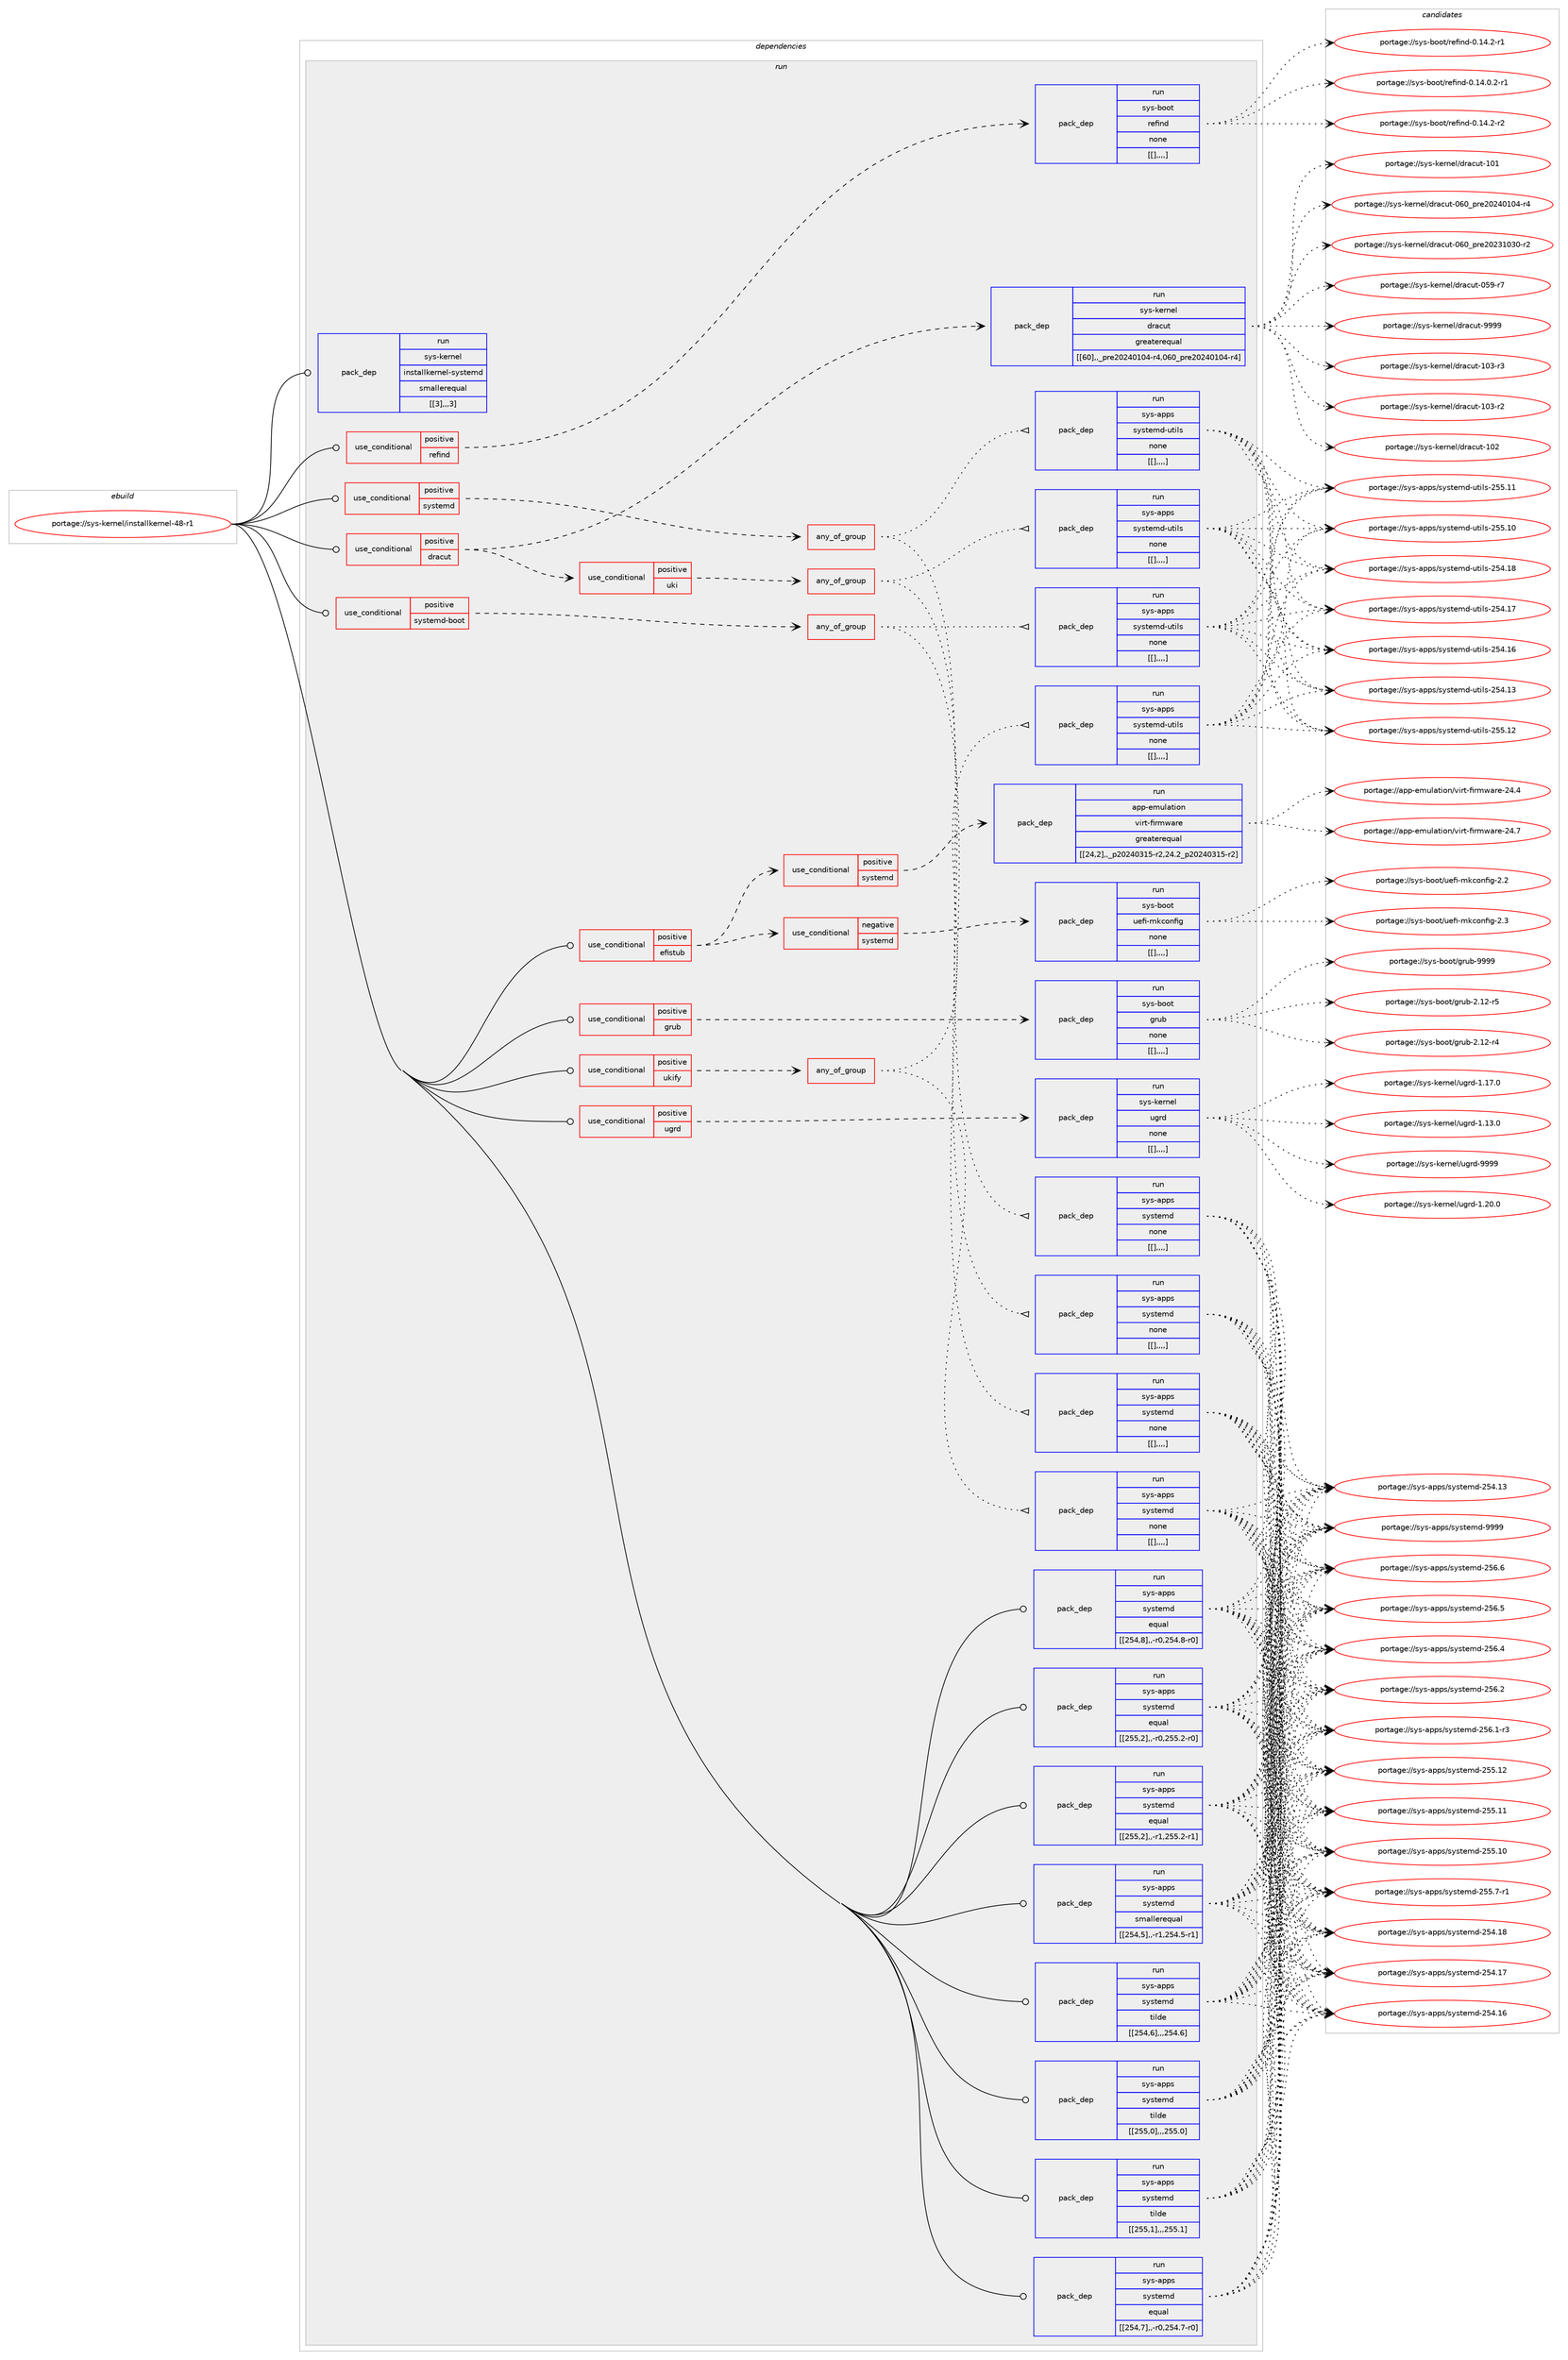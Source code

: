 digraph prolog {

# *************
# Graph options
# *************

newrank=true;
concentrate=true;
compound=true;
graph [rankdir=LR,fontname=Helvetica,fontsize=10,ranksep=1.5];#, ranksep=2.5, nodesep=0.2];
edge  [arrowhead=vee];
node  [fontname=Helvetica,fontsize=10];

# **********
# The ebuild
# **********

subgraph cluster_leftcol {
color=gray;
label=<<i>ebuild</i>>;
id [label="portage://sys-kernel/installkernel-48-r1", color=red, width=4, href="../sys-kernel/installkernel-48-r1.svg"];
}

# ****************
# The dependencies
# ****************

subgraph cluster_midcol {
color=gray;
label=<<i>dependencies</i>>;
subgraph cluster_compile {
fillcolor="#eeeeee";
style=filled;
label=<<i>compile</i>>;
}
subgraph cluster_compileandrun {
fillcolor="#eeeeee";
style=filled;
label=<<i>compile and run</i>>;
}
subgraph cluster_run {
fillcolor="#eeeeee";
style=filled;
label=<<i>run</i>>;
subgraph cond9712 {
dependency26265 [label=<<TABLE BORDER="0" CELLBORDER="1" CELLSPACING="0" CELLPADDING="4"><TR><TD ROWSPAN="3" CELLPADDING="10">use_conditional</TD></TR><TR><TD>positive</TD></TR><TR><TD>dracut</TD></TR></TABLE>>, shape=none, color=red];
subgraph pack16479 {
dependency26266 [label=<<TABLE BORDER="0" CELLBORDER="1" CELLSPACING="0" CELLPADDING="4" WIDTH="220"><TR><TD ROWSPAN="6" CELLPADDING="30">pack_dep</TD></TR><TR><TD WIDTH="110">run</TD></TR><TR><TD>sys-kernel</TD></TR><TR><TD>dracut</TD></TR><TR><TD>greaterequal</TD></TR><TR><TD>[[60],,_pre20240104-r4,060_pre20240104-r4]</TD></TR></TABLE>>, shape=none, color=blue];
}
dependency26265:e -> dependency26266:w [weight=20,style="dashed",arrowhead="vee"];
subgraph cond9713 {
dependency26267 [label=<<TABLE BORDER="0" CELLBORDER="1" CELLSPACING="0" CELLPADDING="4"><TR><TD ROWSPAN="3" CELLPADDING="10">use_conditional</TD></TR><TR><TD>positive</TD></TR><TR><TD>uki</TD></TR></TABLE>>, shape=none, color=red];
subgraph any64 {
dependency26268 [label=<<TABLE BORDER="0" CELLBORDER="1" CELLSPACING="0" CELLPADDING="4"><TR><TD CELLPADDING="10">any_of_group</TD></TR></TABLE>>, shape=none, color=red];subgraph pack16480 {
dependency26269 [label=<<TABLE BORDER="0" CELLBORDER="1" CELLSPACING="0" CELLPADDING="4" WIDTH="220"><TR><TD ROWSPAN="6" CELLPADDING="30">pack_dep</TD></TR><TR><TD WIDTH="110">run</TD></TR><TR><TD>sys-apps</TD></TR><TR><TD>systemd</TD></TR><TR><TD>none</TD></TR><TR><TD>[[],,,,]</TD></TR></TABLE>>, shape=none, color=blue];
}
dependency26268:e -> dependency26269:w [weight=20,style="dotted",arrowhead="oinv"];
subgraph pack16481 {
dependency26270 [label=<<TABLE BORDER="0" CELLBORDER="1" CELLSPACING="0" CELLPADDING="4" WIDTH="220"><TR><TD ROWSPAN="6" CELLPADDING="30">pack_dep</TD></TR><TR><TD WIDTH="110">run</TD></TR><TR><TD>sys-apps</TD></TR><TR><TD>systemd-utils</TD></TR><TR><TD>none</TD></TR><TR><TD>[[],,,,]</TD></TR></TABLE>>, shape=none, color=blue];
}
dependency26268:e -> dependency26270:w [weight=20,style="dotted",arrowhead="oinv"];
}
dependency26267:e -> dependency26268:w [weight=20,style="dashed",arrowhead="vee"];
}
dependency26265:e -> dependency26267:w [weight=20,style="dashed",arrowhead="vee"];
}
id:e -> dependency26265:w [weight=20,style="solid",arrowhead="odot"];
subgraph cond9714 {
dependency26271 [label=<<TABLE BORDER="0" CELLBORDER="1" CELLSPACING="0" CELLPADDING="4"><TR><TD ROWSPAN="3" CELLPADDING="10">use_conditional</TD></TR><TR><TD>positive</TD></TR><TR><TD>efistub</TD></TR></TABLE>>, shape=none, color=red];
subgraph cond9715 {
dependency26272 [label=<<TABLE BORDER="0" CELLBORDER="1" CELLSPACING="0" CELLPADDING="4"><TR><TD ROWSPAN="3" CELLPADDING="10">use_conditional</TD></TR><TR><TD>positive</TD></TR><TR><TD>systemd</TD></TR></TABLE>>, shape=none, color=red];
subgraph pack16482 {
dependency26273 [label=<<TABLE BORDER="0" CELLBORDER="1" CELLSPACING="0" CELLPADDING="4" WIDTH="220"><TR><TD ROWSPAN="6" CELLPADDING="30">pack_dep</TD></TR><TR><TD WIDTH="110">run</TD></TR><TR><TD>app-emulation</TD></TR><TR><TD>virt-firmware</TD></TR><TR><TD>greaterequal</TD></TR><TR><TD>[[24,2],,_p20240315-r2,24.2_p20240315-r2]</TD></TR></TABLE>>, shape=none, color=blue];
}
dependency26272:e -> dependency26273:w [weight=20,style="dashed",arrowhead="vee"];
}
dependency26271:e -> dependency26272:w [weight=20,style="dashed",arrowhead="vee"];
subgraph cond9716 {
dependency26274 [label=<<TABLE BORDER="0" CELLBORDER="1" CELLSPACING="0" CELLPADDING="4"><TR><TD ROWSPAN="3" CELLPADDING="10">use_conditional</TD></TR><TR><TD>negative</TD></TR><TR><TD>systemd</TD></TR></TABLE>>, shape=none, color=red];
subgraph pack16483 {
dependency26275 [label=<<TABLE BORDER="0" CELLBORDER="1" CELLSPACING="0" CELLPADDING="4" WIDTH="220"><TR><TD ROWSPAN="6" CELLPADDING="30">pack_dep</TD></TR><TR><TD WIDTH="110">run</TD></TR><TR><TD>sys-boot</TD></TR><TR><TD>uefi-mkconfig</TD></TR><TR><TD>none</TD></TR><TR><TD>[[],,,,]</TD></TR></TABLE>>, shape=none, color=blue];
}
dependency26274:e -> dependency26275:w [weight=20,style="dashed",arrowhead="vee"];
}
dependency26271:e -> dependency26274:w [weight=20,style="dashed",arrowhead="vee"];
}
id:e -> dependency26271:w [weight=20,style="solid",arrowhead="odot"];
subgraph cond9717 {
dependency26276 [label=<<TABLE BORDER="0" CELLBORDER="1" CELLSPACING="0" CELLPADDING="4"><TR><TD ROWSPAN="3" CELLPADDING="10">use_conditional</TD></TR><TR><TD>positive</TD></TR><TR><TD>grub</TD></TR></TABLE>>, shape=none, color=red];
subgraph pack16484 {
dependency26277 [label=<<TABLE BORDER="0" CELLBORDER="1" CELLSPACING="0" CELLPADDING="4" WIDTH="220"><TR><TD ROWSPAN="6" CELLPADDING="30">pack_dep</TD></TR><TR><TD WIDTH="110">run</TD></TR><TR><TD>sys-boot</TD></TR><TR><TD>grub</TD></TR><TR><TD>none</TD></TR><TR><TD>[[],,,,]</TD></TR></TABLE>>, shape=none, color=blue];
}
dependency26276:e -> dependency26277:w [weight=20,style="dashed",arrowhead="vee"];
}
id:e -> dependency26276:w [weight=20,style="solid",arrowhead="odot"];
subgraph cond9718 {
dependency26278 [label=<<TABLE BORDER="0" CELLBORDER="1" CELLSPACING="0" CELLPADDING="4"><TR><TD ROWSPAN="3" CELLPADDING="10">use_conditional</TD></TR><TR><TD>positive</TD></TR><TR><TD>refind</TD></TR></TABLE>>, shape=none, color=red];
subgraph pack16485 {
dependency26279 [label=<<TABLE BORDER="0" CELLBORDER="1" CELLSPACING="0" CELLPADDING="4" WIDTH="220"><TR><TD ROWSPAN="6" CELLPADDING="30">pack_dep</TD></TR><TR><TD WIDTH="110">run</TD></TR><TR><TD>sys-boot</TD></TR><TR><TD>refind</TD></TR><TR><TD>none</TD></TR><TR><TD>[[],,,,]</TD></TR></TABLE>>, shape=none, color=blue];
}
dependency26278:e -> dependency26279:w [weight=20,style="dashed",arrowhead="vee"];
}
id:e -> dependency26278:w [weight=20,style="solid",arrowhead="odot"];
subgraph cond9719 {
dependency26280 [label=<<TABLE BORDER="0" CELLBORDER="1" CELLSPACING="0" CELLPADDING="4"><TR><TD ROWSPAN="3" CELLPADDING="10">use_conditional</TD></TR><TR><TD>positive</TD></TR><TR><TD>systemd</TD></TR></TABLE>>, shape=none, color=red];
subgraph any65 {
dependency26281 [label=<<TABLE BORDER="0" CELLBORDER="1" CELLSPACING="0" CELLPADDING="4"><TR><TD CELLPADDING="10">any_of_group</TD></TR></TABLE>>, shape=none, color=red];subgraph pack16486 {
dependency26282 [label=<<TABLE BORDER="0" CELLBORDER="1" CELLSPACING="0" CELLPADDING="4" WIDTH="220"><TR><TD ROWSPAN="6" CELLPADDING="30">pack_dep</TD></TR><TR><TD WIDTH="110">run</TD></TR><TR><TD>sys-apps</TD></TR><TR><TD>systemd</TD></TR><TR><TD>none</TD></TR><TR><TD>[[],,,,]</TD></TR></TABLE>>, shape=none, color=blue];
}
dependency26281:e -> dependency26282:w [weight=20,style="dotted",arrowhead="oinv"];
subgraph pack16487 {
dependency26283 [label=<<TABLE BORDER="0" CELLBORDER="1" CELLSPACING="0" CELLPADDING="4" WIDTH="220"><TR><TD ROWSPAN="6" CELLPADDING="30">pack_dep</TD></TR><TR><TD WIDTH="110">run</TD></TR><TR><TD>sys-apps</TD></TR><TR><TD>systemd-utils</TD></TR><TR><TD>none</TD></TR><TR><TD>[[],,,,]</TD></TR></TABLE>>, shape=none, color=blue];
}
dependency26281:e -> dependency26283:w [weight=20,style="dotted",arrowhead="oinv"];
}
dependency26280:e -> dependency26281:w [weight=20,style="dashed",arrowhead="vee"];
}
id:e -> dependency26280:w [weight=20,style="solid",arrowhead="odot"];
subgraph cond9720 {
dependency26284 [label=<<TABLE BORDER="0" CELLBORDER="1" CELLSPACING="0" CELLPADDING="4"><TR><TD ROWSPAN="3" CELLPADDING="10">use_conditional</TD></TR><TR><TD>positive</TD></TR><TR><TD>systemd-boot</TD></TR></TABLE>>, shape=none, color=red];
subgraph any66 {
dependency26285 [label=<<TABLE BORDER="0" CELLBORDER="1" CELLSPACING="0" CELLPADDING="4"><TR><TD CELLPADDING="10">any_of_group</TD></TR></TABLE>>, shape=none, color=red];subgraph pack16488 {
dependency26286 [label=<<TABLE BORDER="0" CELLBORDER="1" CELLSPACING="0" CELLPADDING="4" WIDTH="220"><TR><TD ROWSPAN="6" CELLPADDING="30">pack_dep</TD></TR><TR><TD WIDTH="110">run</TD></TR><TR><TD>sys-apps</TD></TR><TR><TD>systemd</TD></TR><TR><TD>none</TD></TR><TR><TD>[[],,,,]</TD></TR></TABLE>>, shape=none, color=blue];
}
dependency26285:e -> dependency26286:w [weight=20,style="dotted",arrowhead="oinv"];
subgraph pack16489 {
dependency26287 [label=<<TABLE BORDER="0" CELLBORDER="1" CELLSPACING="0" CELLPADDING="4" WIDTH="220"><TR><TD ROWSPAN="6" CELLPADDING="30">pack_dep</TD></TR><TR><TD WIDTH="110">run</TD></TR><TR><TD>sys-apps</TD></TR><TR><TD>systemd-utils</TD></TR><TR><TD>none</TD></TR><TR><TD>[[],,,,]</TD></TR></TABLE>>, shape=none, color=blue];
}
dependency26285:e -> dependency26287:w [weight=20,style="dotted",arrowhead="oinv"];
}
dependency26284:e -> dependency26285:w [weight=20,style="dashed",arrowhead="vee"];
}
id:e -> dependency26284:w [weight=20,style="solid",arrowhead="odot"];
subgraph cond9721 {
dependency26288 [label=<<TABLE BORDER="0" CELLBORDER="1" CELLSPACING="0" CELLPADDING="4"><TR><TD ROWSPAN="3" CELLPADDING="10">use_conditional</TD></TR><TR><TD>positive</TD></TR><TR><TD>ugrd</TD></TR></TABLE>>, shape=none, color=red];
subgraph pack16490 {
dependency26289 [label=<<TABLE BORDER="0" CELLBORDER="1" CELLSPACING="0" CELLPADDING="4" WIDTH="220"><TR><TD ROWSPAN="6" CELLPADDING="30">pack_dep</TD></TR><TR><TD WIDTH="110">run</TD></TR><TR><TD>sys-kernel</TD></TR><TR><TD>ugrd</TD></TR><TR><TD>none</TD></TR><TR><TD>[[],,,,]</TD></TR></TABLE>>, shape=none, color=blue];
}
dependency26288:e -> dependency26289:w [weight=20,style="dashed",arrowhead="vee"];
}
id:e -> dependency26288:w [weight=20,style="solid",arrowhead="odot"];
subgraph cond9722 {
dependency26290 [label=<<TABLE BORDER="0" CELLBORDER="1" CELLSPACING="0" CELLPADDING="4"><TR><TD ROWSPAN="3" CELLPADDING="10">use_conditional</TD></TR><TR><TD>positive</TD></TR><TR><TD>ukify</TD></TR></TABLE>>, shape=none, color=red];
subgraph any67 {
dependency26291 [label=<<TABLE BORDER="0" CELLBORDER="1" CELLSPACING="0" CELLPADDING="4"><TR><TD CELLPADDING="10">any_of_group</TD></TR></TABLE>>, shape=none, color=red];subgraph pack16491 {
dependency26292 [label=<<TABLE BORDER="0" CELLBORDER="1" CELLSPACING="0" CELLPADDING="4" WIDTH="220"><TR><TD ROWSPAN="6" CELLPADDING="30">pack_dep</TD></TR><TR><TD WIDTH="110">run</TD></TR><TR><TD>sys-apps</TD></TR><TR><TD>systemd</TD></TR><TR><TD>none</TD></TR><TR><TD>[[],,,,]</TD></TR></TABLE>>, shape=none, color=blue];
}
dependency26291:e -> dependency26292:w [weight=20,style="dotted",arrowhead="oinv"];
subgraph pack16492 {
dependency26293 [label=<<TABLE BORDER="0" CELLBORDER="1" CELLSPACING="0" CELLPADDING="4" WIDTH="220"><TR><TD ROWSPAN="6" CELLPADDING="30">pack_dep</TD></TR><TR><TD WIDTH="110">run</TD></TR><TR><TD>sys-apps</TD></TR><TR><TD>systemd-utils</TD></TR><TR><TD>none</TD></TR><TR><TD>[[],,,,]</TD></TR></TABLE>>, shape=none, color=blue];
}
dependency26291:e -> dependency26293:w [weight=20,style="dotted",arrowhead="oinv"];
}
dependency26290:e -> dependency26291:w [weight=20,style="dashed",arrowhead="vee"];
}
id:e -> dependency26290:w [weight=20,style="solid",arrowhead="odot"];
subgraph pack16493 {
dependency26294 [label=<<TABLE BORDER="0" CELLBORDER="1" CELLSPACING="0" CELLPADDING="4" WIDTH="220"><TR><TD ROWSPAN="6" CELLPADDING="30">pack_dep</TD></TR><TR><TD WIDTH="110">run</TD></TR><TR><TD>sys-apps</TD></TR><TR><TD>systemd</TD></TR><TR><TD>equal</TD></TR><TR><TD>[[254,7],,-r0,254.7-r0]</TD></TR></TABLE>>, shape=none, color=blue];
}
id:e -> dependency26294:w [weight=20,style="solid",arrowhead="odot"];
subgraph pack16494 {
dependency26295 [label=<<TABLE BORDER="0" CELLBORDER="1" CELLSPACING="0" CELLPADDING="4" WIDTH="220"><TR><TD ROWSPAN="6" CELLPADDING="30">pack_dep</TD></TR><TR><TD WIDTH="110">run</TD></TR><TR><TD>sys-apps</TD></TR><TR><TD>systemd</TD></TR><TR><TD>equal</TD></TR><TR><TD>[[254,8],,-r0,254.8-r0]</TD></TR></TABLE>>, shape=none, color=blue];
}
id:e -> dependency26295:w [weight=20,style="solid",arrowhead="odot"];
subgraph pack16495 {
dependency26296 [label=<<TABLE BORDER="0" CELLBORDER="1" CELLSPACING="0" CELLPADDING="4" WIDTH="220"><TR><TD ROWSPAN="6" CELLPADDING="30">pack_dep</TD></TR><TR><TD WIDTH="110">run</TD></TR><TR><TD>sys-apps</TD></TR><TR><TD>systemd</TD></TR><TR><TD>equal</TD></TR><TR><TD>[[255,2],,-r0,255.2-r0]</TD></TR></TABLE>>, shape=none, color=blue];
}
id:e -> dependency26296:w [weight=20,style="solid",arrowhead="odot"];
subgraph pack16496 {
dependency26297 [label=<<TABLE BORDER="0" CELLBORDER="1" CELLSPACING="0" CELLPADDING="4" WIDTH="220"><TR><TD ROWSPAN="6" CELLPADDING="30">pack_dep</TD></TR><TR><TD WIDTH="110">run</TD></TR><TR><TD>sys-apps</TD></TR><TR><TD>systemd</TD></TR><TR><TD>equal</TD></TR><TR><TD>[[255,2],,-r1,255.2-r1]</TD></TR></TABLE>>, shape=none, color=blue];
}
id:e -> dependency26297:w [weight=20,style="solid",arrowhead="odot"];
subgraph pack16497 {
dependency26298 [label=<<TABLE BORDER="0" CELLBORDER="1" CELLSPACING="0" CELLPADDING="4" WIDTH="220"><TR><TD ROWSPAN="6" CELLPADDING="30">pack_dep</TD></TR><TR><TD WIDTH="110">run</TD></TR><TR><TD>sys-apps</TD></TR><TR><TD>systemd</TD></TR><TR><TD>smallerequal</TD></TR><TR><TD>[[254,5],,-r1,254.5-r1]</TD></TR></TABLE>>, shape=none, color=blue];
}
id:e -> dependency26298:w [weight=20,style="solid",arrowhead="odot"];
subgraph pack16498 {
dependency26299 [label=<<TABLE BORDER="0" CELLBORDER="1" CELLSPACING="0" CELLPADDING="4" WIDTH="220"><TR><TD ROWSPAN="6" CELLPADDING="30">pack_dep</TD></TR><TR><TD WIDTH="110">run</TD></TR><TR><TD>sys-apps</TD></TR><TR><TD>systemd</TD></TR><TR><TD>tilde</TD></TR><TR><TD>[[254,6],,,254.6]</TD></TR></TABLE>>, shape=none, color=blue];
}
id:e -> dependency26299:w [weight=20,style="solid",arrowhead="odot"];
subgraph pack16499 {
dependency26300 [label=<<TABLE BORDER="0" CELLBORDER="1" CELLSPACING="0" CELLPADDING="4" WIDTH="220"><TR><TD ROWSPAN="6" CELLPADDING="30">pack_dep</TD></TR><TR><TD WIDTH="110">run</TD></TR><TR><TD>sys-apps</TD></TR><TR><TD>systemd</TD></TR><TR><TD>tilde</TD></TR><TR><TD>[[255,0],,,255.0]</TD></TR></TABLE>>, shape=none, color=blue];
}
id:e -> dependency26300:w [weight=20,style="solid",arrowhead="odot"];
subgraph pack16500 {
dependency26301 [label=<<TABLE BORDER="0" CELLBORDER="1" CELLSPACING="0" CELLPADDING="4" WIDTH="220"><TR><TD ROWSPAN="6" CELLPADDING="30">pack_dep</TD></TR><TR><TD WIDTH="110">run</TD></TR><TR><TD>sys-apps</TD></TR><TR><TD>systemd</TD></TR><TR><TD>tilde</TD></TR><TR><TD>[[255,1],,,255.1]</TD></TR></TABLE>>, shape=none, color=blue];
}
id:e -> dependency26301:w [weight=20,style="solid",arrowhead="odot"];
subgraph pack16501 {
dependency26302 [label=<<TABLE BORDER="0" CELLBORDER="1" CELLSPACING="0" CELLPADDING="4" WIDTH="220"><TR><TD ROWSPAN="6" CELLPADDING="30">pack_dep</TD></TR><TR><TD WIDTH="110">run</TD></TR><TR><TD>sys-kernel</TD></TR><TR><TD>installkernel-systemd</TD></TR><TR><TD>smallerequal</TD></TR><TR><TD>[[3],,,3]</TD></TR></TABLE>>, shape=none, color=blue];
}
id:e -> dependency26302:w [weight=20,style="solid",arrowhead="odot"];
}
}

# **************
# The candidates
# **************

subgraph cluster_choices {
rank=same;
color=gray;
label=<<i>candidates</i>>;

subgraph choice16479 {
color=black;
nodesep=1;
choice115121115451071011141101011084710011497991171164557575757 [label="portage://sys-kernel/dracut-9999", color=red, width=4,href="../sys-kernel/dracut-9999.svg"];
choice11512111545107101114110101108471001149799117116454948514511451 [label="portage://sys-kernel/dracut-103-r3", color=red, width=4,href="../sys-kernel/dracut-103-r3.svg"];
choice11512111545107101114110101108471001149799117116454948514511450 [label="portage://sys-kernel/dracut-103-r2", color=red, width=4,href="../sys-kernel/dracut-103-r2.svg"];
choice1151211154510710111411010110847100114979911711645494850 [label="portage://sys-kernel/dracut-102", color=red, width=4,href="../sys-kernel/dracut-102.svg"];
choice1151211154510710111411010110847100114979911711645494849 [label="portage://sys-kernel/dracut-101", color=red, width=4,href="../sys-kernel/dracut-101.svg"];
choice11512111545107101114110101108471001149799117116454854489511211410150485052484948524511452 [label="portage://sys-kernel/dracut-060_pre20240104-r4", color=red, width=4,href="../sys-kernel/dracut-060_pre20240104-r4.svg"];
choice11512111545107101114110101108471001149799117116454854489511211410150485051494851484511450 [label="portage://sys-kernel/dracut-060_pre20231030-r2", color=red, width=4,href="../sys-kernel/dracut-060_pre20231030-r2.svg"];
choice11512111545107101114110101108471001149799117116454853574511455 [label="portage://sys-kernel/dracut-059-r7", color=red, width=4,href="../sys-kernel/dracut-059-r7.svg"];
dependency26266:e -> choice115121115451071011141101011084710011497991171164557575757:w [style=dotted,weight="100"];
dependency26266:e -> choice11512111545107101114110101108471001149799117116454948514511451:w [style=dotted,weight="100"];
dependency26266:e -> choice11512111545107101114110101108471001149799117116454948514511450:w [style=dotted,weight="100"];
dependency26266:e -> choice1151211154510710111411010110847100114979911711645494850:w [style=dotted,weight="100"];
dependency26266:e -> choice1151211154510710111411010110847100114979911711645494849:w [style=dotted,weight="100"];
dependency26266:e -> choice11512111545107101114110101108471001149799117116454854489511211410150485052484948524511452:w [style=dotted,weight="100"];
dependency26266:e -> choice11512111545107101114110101108471001149799117116454854489511211410150485051494851484511450:w [style=dotted,weight="100"];
dependency26266:e -> choice11512111545107101114110101108471001149799117116454853574511455:w [style=dotted,weight="100"];
}
subgraph choice16480 {
color=black;
nodesep=1;
choice1151211154597112112115471151211151161011091004557575757 [label="portage://sys-apps/systemd-9999", color=red, width=4,href="../sys-apps/systemd-9999.svg"];
choice115121115459711211211547115121115116101109100455053544654 [label="portage://sys-apps/systemd-256.6", color=red, width=4,href="../sys-apps/systemd-256.6.svg"];
choice115121115459711211211547115121115116101109100455053544653 [label="portage://sys-apps/systemd-256.5", color=red, width=4,href="../sys-apps/systemd-256.5.svg"];
choice115121115459711211211547115121115116101109100455053544652 [label="portage://sys-apps/systemd-256.4", color=red, width=4,href="../sys-apps/systemd-256.4.svg"];
choice115121115459711211211547115121115116101109100455053544650 [label="portage://sys-apps/systemd-256.2", color=red, width=4,href="../sys-apps/systemd-256.2.svg"];
choice1151211154597112112115471151211151161011091004550535446494511451 [label="portage://sys-apps/systemd-256.1-r3", color=red, width=4,href="../sys-apps/systemd-256.1-r3.svg"];
choice11512111545971121121154711512111511610110910045505353464950 [label="portage://sys-apps/systemd-255.12", color=red, width=4,href="../sys-apps/systemd-255.12.svg"];
choice11512111545971121121154711512111511610110910045505353464949 [label="portage://sys-apps/systemd-255.11", color=red, width=4,href="../sys-apps/systemd-255.11.svg"];
choice11512111545971121121154711512111511610110910045505353464948 [label="portage://sys-apps/systemd-255.10", color=red, width=4,href="../sys-apps/systemd-255.10.svg"];
choice1151211154597112112115471151211151161011091004550535346554511449 [label="portage://sys-apps/systemd-255.7-r1", color=red, width=4,href="../sys-apps/systemd-255.7-r1.svg"];
choice11512111545971121121154711512111511610110910045505352464956 [label="portage://sys-apps/systemd-254.18", color=red, width=4,href="../sys-apps/systemd-254.18.svg"];
choice11512111545971121121154711512111511610110910045505352464955 [label="portage://sys-apps/systemd-254.17", color=red, width=4,href="../sys-apps/systemd-254.17.svg"];
choice11512111545971121121154711512111511610110910045505352464954 [label="portage://sys-apps/systemd-254.16", color=red, width=4,href="../sys-apps/systemd-254.16.svg"];
choice11512111545971121121154711512111511610110910045505352464951 [label="portage://sys-apps/systemd-254.13", color=red, width=4,href="../sys-apps/systemd-254.13.svg"];
dependency26269:e -> choice1151211154597112112115471151211151161011091004557575757:w [style=dotted,weight="100"];
dependency26269:e -> choice115121115459711211211547115121115116101109100455053544654:w [style=dotted,weight="100"];
dependency26269:e -> choice115121115459711211211547115121115116101109100455053544653:w [style=dotted,weight="100"];
dependency26269:e -> choice115121115459711211211547115121115116101109100455053544652:w [style=dotted,weight="100"];
dependency26269:e -> choice115121115459711211211547115121115116101109100455053544650:w [style=dotted,weight="100"];
dependency26269:e -> choice1151211154597112112115471151211151161011091004550535446494511451:w [style=dotted,weight="100"];
dependency26269:e -> choice11512111545971121121154711512111511610110910045505353464950:w [style=dotted,weight="100"];
dependency26269:e -> choice11512111545971121121154711512111511610110910045505353464949:w [style=dotted,weight="100"];
dependency26269:e -> choice11512111545971121121154711512111511610110910045505353464948:w [style=dotted,weight="100"];
dependency26269:e -> choice1151211154597112112115471151211151161011091004550535346554511449:w [style=dotted,weight="100"];
dependency26269:e -> choice11512111545971121121154711512111511610110910045505352464956:w [style=dotted,weight="100"];
dependency26269:e -> choice11512111545971121121154711512111511610110910045505352464955:w [style=dotted,weight="100"];
dependency26269:e -> choice11512111545971121121154711512111511610110910045505352464954:w [style=dotted,weight="100"];
dependency26269:e -> choice11512111545971121121154711512111511610110910045505352464951:w [style=dotted,weight="100"];
}
subgraph choice16481 {
color=black;
nodesep=1;
choice1151211154597112112115471151211151161011091004511711610510811545505353464950 [label="portage://sys-apps/systemd-utils-255.12", color=red, width=4,href="../sys-apps/systemd-utils-255.12.svg"];
choice1151211154597112112115471151211151161011091004511711610510811545505353464949 [label="portage://sys-apps/systemd-utils-255.11", color=red, width=4,href="../sys-apps/systemd-utils-255.11.svg"];
choice1151211154597112112115471151211151161011091004511711610510811545505353464948 [label="portage://sys-apps/systemd-utils-255.10", color=red, width=4,href="../sys-apps/systemd-utils-255.10.svg"];
choice1151211154597112112115471151211151161011091004511711610510811545505352464956 [label="portage://sys-apps/systemd-utils-254.18", color=red, width=4,href="../sys-apps/systemd-utils-254.18.svg"];
choice1151211154597112112115471151211151161011091004511711610510811545505352464955 [label="portage://sys-apps/systemd-utils-254.17", color=red, width=4,href="../sys-apps/systemd-utils-254.17.svg"];
choice1151211154597112112115471151211151161011091004511711610510811545505352464954 [label="portage://sys-apps/systemd-utils-254.16", color=red, width=4,href="../sys-apps/systemd-utils-254.16.svg"];
choice1151211154597112112115471151211151161011091004511711610510811545505352464951 [label="portage://sys-apps/systemd-utils-254.13", color=red, width=4,href="../sys-apps/systemd-utils-254.13.svg"];
dependency26270:e -> choice1151211154597112112115471151211151161011091004511711610510811545505353464950:w [style=dotted,weight="100"];
dependency26270:e -> choice1151211154597112112115471151211151161011091004511711610510811545505353464949:w [style=dotted,weight="100"];
dependency26270:e -> choice1151211154597112112115471151211151161011091004511711610510811545505353464948:w [style=dotted,weight="100"];
dependency26270:e -> choice1151211154597112112115471151211151161011091004511711610510811545505352464956:w [style=dotted,weight="100"];
dependency26270:e -> choice1151211154597112112115471151211151161011091004511711610510811545505352464955:w [style=dotted,weight="100"];
dependency26270:e -> choice1151211154597112112115471151211151161011091004511711610510811545505352464954:w [style=dotted,weight="100"];
dependency26270:e -> choice1151211154597112112115471151211151161011091004511711610510811545505352464951:w [style=dotted,weight="100"];
}
subgraph choice16482 {
color=black;
nodesep=1;
choice9711211245101109117108971161051111104711810511411645102105114109119971141014550524655 [label="portage://app-emulation/virt-firmware-24.7", color=red, width=4,href="../app-emulation/virt-firmware-24.7.svg"];
choice9711211245101109117108971161051111104711810511411645102105114109119971141014550524652 [label="portage://app-emulation/virt-firmware-24.4", color=red, width=4,href="../app-emulation/virt-firmware-24.4.svg"];
dependency26273:e -> choice9711211245101109117108971161051111104711810511411645102105114109119971141014550524655:w [style=dotted,weight="100"];
dependency26273:e -> choice9711211245101109117108971161051111104711810511411645102105114109119971141014550524652:w [style=dotted,weight="100"];
}
subgraph choice16483 {
color=black;
nodesep=1;
choice115121115459811111111647117101102105451091079911111010210510345504651 [label="portage://sys-boot/uefi-mkconfig-2.3", color=red, width=4,href="../sys-boot/uefi-mkconfig-2.3.svg"];
choice115121115459811111111647117101102105451091079911111010210510345504650 [label="portage://sys-boot/uefi-mkconfig-2.2", color=red, width=4,href="../sys-boot/uefi-mkconfig-2.2.svg"];
dependency26275:e -> choice115121115459811111111647117101102105451091079911111010210510345504651:w [style=dotted,weight="100"];
dependency26275:e -> choice115121115459811111111647117101102105451091079911111010210510345504650:w [style=dotted,weight="100"];
}
subgraph choice16484 {
color=black;
nodesep=1;
choice115121115459811111111647103114117984557575757 [label="portage://sys-boot/grub-9999", color=red, width=4,href="../sys-boot/grub-9999.svg"];
choice1151211154598111111116471031141179845504649504511453 [label="portage://sys-boot/grub-2.12-r5", color=red, width=4,href="../sys-boot/grub-2.12-r5.svg"];
choice1151211154598111111116471031141179845504649504511452 [label="portage://sys-boot/grub-2.12-r4", color=red, width=4,href="../sys-boot/grub-2.12-r4.svg"];
dependency26277:e -> choice115121115459811111111647103114117984557575757:w [style=dotted,weight="100"];
dependency26277:e -> choice1151211154598111111116471031141179845504649504511453:w [style=dotted,weight="100"];
dependency26277:e -> choice1151211154598111111116471031141179845504649504511452:w [style=dotted,weight="100"];
}
subgraph choice16485 {
color=black;
nodesep=1;
choice115121115459811111111647114101102105110100454846495246504511450 [label="portage://sys-boot/refind-0.14.2-r2", color=red, width=4,href="../sys-boot/refind-0.14.2-r2.svg"];
choice115121115459811111111647114101102105110100454846495246504511449 [label="portage://sys-boot/refind-0.14.2-r1", color=red, width=4,href="../sys-boot/refind-0.14.2-r1.svg"];
choice1151211154598111111116471141011021051101004548464952464846504511449 [label="portage://sys-boot/refind-0.14.0.2-r1", color=red, width=4,href="../sys-boot/refind-0.14.0.2-r1.svg"];
dependency26279:e -> choice115121115459811111111647114101102105110100454846495246504511450:w [style=dotted,weight="100"];
dependency26279:e -> choice115121115459811111111647114101102105110100454846495246504511449:w [style=dotted,weight="100"];
dependency26279:e -> choice1151211154598111111116471141011021051101004548464952464846504511449:w [style=dotted,weight="100"];
}
subgraph choice16486 {
color=black;
nodesep=1;
choice1151211154597112112115471151211151161011091004557575757 [label="portage://sys-apps/systemd-9999", color=red, width=4,href="../sys-apps/systemd-9999.svg"];
choice115121115459711211211547115121115116101109100455053544654 [label="portage://sys-apps/systemd-256.6", color=red, width=4,href="../sys-apps/systemd-256.6.svg"];
choice115121115459711211211547115121115116101109100455053544653 [label="portage://sys-apps/systemd-256.5", color=red, width=4,href="../sys-apps/systemd-256.5.svg"];
choice115121115459711211211547115121115116101109100455053544652 [label="portage://sys-apps/systemd-256.4", color=red, width=4,href="../sys-apps/systemd-256.4.svg"];
choice115121115459711211211547115121115116101109100455053544650 [label="portage://sys-apps/systemd-256.2", color=red, width=4,href="../sys-apps/systemd-256.2.svg"];
choice1151211154597112112115471151211151161011091004550535446494511451 [label="portage://sys-apps/systemd-256.1-r3", color=red, width=4,href="../sys-apps/systemd-256.1-r3.svg"];
choice11512111545971121121154711512111511610110910045505353464950 [label="portage://sys-apps/systemd-255.12", color=red, width=4,href="../sys-apps/systemd-255.12.svg"];
choice11512111545971121121154711512111511610110910045505353464949 [label="portage://sys-apps/systemd-255.11", color=red, width=4,href="../sys-apps/systemd-255.11.svg"];
choice11512111545971121121154711512111511610110910045505353464948 [label="portage://sys-apps/systemd-255.10", color=red, width=4,href="../sys-apps/systemd-255.10.svg"];
choice1151211154597112112115471151211151161011091004550535346554511449 [label="portage://sys-apps/systemd-255.7-r1", color=red, width=4,href="../sys-apps/systemd-255.7-r1.svg"];
choice11512111545971121121154711512111511610110910045505352464956 [label="portage://sys-apps/systemd-254.18", color=red, width=4,href="../sys-apps/systemd-254.18.svg"];
choice11512111545971121121154711512111511610110910045505352464955 [label="portage://sys-apps/systemd-254.17", color=red, width=4,href="../sys-apps/systemd-254.17.svg"];
choice11512111545971121121154711512111511610110910045505352464954 [label="portage://sys-apps/systemd-254.16", color=red, width=4,href="../sys-apps/systemd-254.16.svg"];
choice11512111545971121121154711512111511610110910045505352464951 [label="portage://sys-apps/systemd-254.13", color=red, width=4,href="../sys-apps/systemd-254.13.svg"];
dependency26282:e -> choice1151211154597112112115471151211151161011091004557575757:w [style=dotted,weight="100"];
dependency26282:e -> choice115121115459711211211547115121115116101109100455053544654:w [style=dotted,weight="100"];
dependency26282:e -> choice115121115459711211211547115121115116101109100455053544653:w [style=dotted,weight="100"];
dependency26282:e -> choice115121115459711211211547115121115116101109100455053544652:w [style=dotted,weight="100"];
dependency26282:e -> choice115121115459711211211547115121115116101109100455053544650:w [style=dotted,weight="100"];
dependency26282:e -> choice1151211154597112112115471151211151161011091004550535446494511451:w [style=dotted,weight="100"];
dependency26282:e -> choice11512111545971121121154711512111511610110910045505353464950:w [style=dotted,weight="100"];
dependency26282:e -> choice11512111545971121121154711512111511610110910045505353464949:w [style=dotted,weight="100"];
dependency26282:e -> choice11512111545971121121154711512111511610110910045505353464948:w [style=dotted,weight="100"];
dependency26282:e -> choice1151211154597112112115471151211151161011091004550535346554511449:w [style=dotted,weight="100"];
dependency26282:e -> choice11512111545971121121154711512111511610110910045505352464956:w [style=dotted,weight="100"];
dependency26282:e -> choice11512111545971121121154711512111511610110910045505352464955:w [style=dotted,weight="100"];
dependency26282:e -> choice11512111545971121121154711512111511610110910045505352464954:w [style=dotted,weight="100"];
dependency26282:e -> choice11512111545971121121154711512111511610110910045505352464951:w [style=dotted,weight="100"];
}
subgraph choice16487 {
color=black;
nodesep=1;
choice1151211154597112112115471151211151161011091004511711610510811545505353464950 [label="portage://sys-apps/systemd-utils-255.12", color=red, width=4,href="../sys-apps/systemd-utils-255.12.svg"];
choice1151211154597112112115471151211151161011091004511711610510811545505353464949 [label="portage://sys-apps/systemd-utils-255.11", color=red, width=4,href="../sys-apps/systemd-utils-255.11.svg"];
choice1151211154597112112115471151211151161011091004511711610510811545505353464948 [label="portage://sys-apps/systemd-utils-255.10", color=red, width=4,href="../sys-apps/systemd-utils-255.10.svg"];
choice1151211154597112112115471151211151161011091004511711610510811545505352464956 [label="portage://sys-apps/systemd-utils-254.18", color=red, width=4,href="../sys-apps/systemd-utils-254.18.svg"];
choice1151211154597112112115471151211151161011091004511711610510811545505352464955 [label="portage://sys-apps/systemd-utils-254.17", color=red, width=4,href="../sys-apps/systemd-utils-254.17.svg"];
choice1151211154597112112115471151211151161011091004511711610510811545505352464954 [label="portage://sys-apps/systemd-utils-254.16", color=red, width=4,href="../sys-apps/systemd-utils-254.16.svg"];
choice1151211154597112112115471151211151161011091004511711610510811545505352464951 [label="portage://sys-apps/systemd-utils-254.13", color=red, width=4,href="../sys-apps/systemd-utils-254.13.svg"];
dependency26283:e -> choice1151211154597112112115471151211151161011091004511711610510811545505353464950:w [style=dotted,weight="100"];
dependency26283:e -> choice1151211154597112112115471151211151161011091004511711610510811545505353464949:w [style=dotted,weight="100"];
dependency26283:e -> choice1151211154597112112115471151211151161011091004511711610510811545505353464948:w [style=dotted,weight="100"];
dependency26283:e -> choice1151211154597112112115471151211151161011091004511711610510811545505352464956:w [style=dotted,weight="100"];
dependency26283:e -> choice1151211154597112112115471151211151161011091004511711610510811545505352464955:w [style=dotted,weight="100"];
dependency26283:e -> choice1151211154597112112115471151211151161011091004511711610510811545505352464954:w [style=dotted,weight="100"];
dependency26283:e -> choice1151211154597112112115471151211151161011091004511711610510811545505352464951:w [style=dotted,weight="100"];
}
subgraph choice16488 {
color=black;
nodesep=1;
choice1151211154597112112115471151211151161011091004557575757 [label="portage://sys-apps/systemd-9999", color=red, width=4,href="../sys-apps/systemd-9999.svg"];
choice115121115459711211211547115121115116101109100455053544654 [label="portage://sys-apps/systemd-256.6", color=red, width=4,href="../sys-apps/systemd-256.6.svg"];
choice115121115459711211211547115121115116101109100455053544653 [label="portage://sys-apps/systemd-256.5", color=red, width=4,href="../sys-apps/systemd-256.5.svg"];
choice115121115459711211211547115121115116101109100455053544652 [label="portage://sys-apps/systemd-256.4", color=red, width=4,href="../sys-apps/systemd-256.4.svg"];
choice115121115459711211211547115121115116101109100455053544650 [label="portage://sys-apps/systemd-256.2", color=red, width=4,href="../sys-apps/systemd-256.2.svg"];
choice1151211154597112112115471151211151161011091004550535446494511451 [label="portage://sys-apps/systemd-256.1-r3", color=red, width=4,href="../sys-apps/systemd-256.1-r3.svg"];
choice11512111545971121121154711512111511610110910045505353464950 [label="portage://sys-apps/systemd-255.12", color=red, width=4,href="../sys-apps/systemd-255.12.svg"];
choice11512111545971121121154711512111511610110910045505353464949 [label="portage://sys-apps/systemd-255.11", color=red, width=4,href="../sys-apps/systemd-255.11.svg"];
choice11512111545971121121154711512111511610110910045505353464948 [label="portage://sys-apps/systemd-255.10", color=red, width=4,href="../sys-apps/systemd-255.10.svg"];
choice1151211154597112112115471151211151161011091004550535346554511449 [label="portage://sys-apps/systemd-255.7-r1", color=red, width=4,href="../sys-apps/systemd-255.7-r1.svg"];
choice11512111545971121121154711512111511610110910045505352464956 [label="portage://sys-apps/systemd-254.18", color=red, width=4,href="../sys-apps/systemd-254.18.svg"];
choice11512111545971121121154711512111511610110910045505352464955 [label="portage://sys-apps/systemd-254.17", color=red, width=4,href="../sys-apps/systemd-254.17.svg"];
choice11512111545971121121154711512111511610110910045505352464954 [label="portage://sys-apps/systemd-254.16", color=red, width=4,href="../sys-apps/systemd-254.16.svg"];
choice11512111545971121121154711512111511610110910045505352464951 [label="portage://sys-apps/systemd-254.13", color=red, width=4,href="../sys-apps/systemd-254.13.svg"];
dependency26286:e -> choice1151211154597112112115471151211151161011091004557575757:w [style=dotted,weight="100"];
dependency26286:e -> choice115121115459711211211547115121115116101109100455053544654:w [style=dotted,weight="100"];
dependency26286:e -> choice115121115459711211211547115121115116101109100455053544653:w [style=dotted,weight="100"];
dependency26286:e -> choice115121115459711211211547115121115116101109100455053544652:w [style=dotted,weight="100"];
dependency26286:e -> choice115121115459711211211547115121115116101109100455053544650:w [style=dotted,weight="100"];
dependency26286:e -> choice1151211154597112112115471151211151161011091004550535446494511451:w [style=dotted,weight="100"];
dependency26286:e -> choice11512111545971121121154711512111511610110910045505353464950:w [style=dotted,weight="100"];
dependency26286:e -> choice11512111545971121121154711512111511610110910045505353464949:w [style=dotted,weight="100"];
dependency26286:e -> choice11512111545971121121154711512111511610110910045505353464948:w [style=dotted,weight="100"];
dependency26286:e -> choice1151211154597112112115471151211151161011091004550535346554511449:w [style=dotted,weight="100"];
dependency26286:e -> choice11512111545971121121154711512111511610110910045505352464956:w [style=dotted,weight="100"];
dependency26286:e -> choice11512111545971121121154711512111511610110910045505352464955:w [style=dotted,weight="100"];
dependency26286:e -> choice11512111545971121121154711512111511610110910045505352464954:w [style=dotted,weight="100"];
dependency26286:e -> choice11512111545971121121154711512111511610110910045505352464951:w [style=dotted,weight="100"];
}
subgraph choice16489 {
color=black;
nodesep=1;
choice1151211154597112112115471151211151161011091004511711610510811545505353464950 [label="portage://sys-apps/systemd-utils-255.12", color=red, width=4,href="../sys-apps/systemd-utils-255.12.svg"];
choice1151211154597112112115471151211151161011091004511711610510811545505353464949 [label="portage://sys-apps/systemd-utils-255.11", color=red, width=4,href="../sys-apps/systemd-utils-255.11.svg"];
choice1151211154597112112115471151211151161011091004511711610510811545505353464948 [label="portage://sys-apps/systemd-utils-255.10", color=red, width=4,href="../sys-apps/systemd-utils-255.10.svg"];
choice1151211154597112112115471151211151161011091004511711610510811545505352464956 [label="portage://sys-apps/systemd-utils-254.18", color=red, width=4,href="../sys-apps/systemd-utils-254.18.svg"];
choice1151211154597112112115471151211151161011091004511711610510811545505352464955 [label="portage://sys-apps/systemd-utils-254.17", color=red, width=4,href="../sys-apps/systemd-utils-254.17.svg"];
choice1151211154597112112115471151211151161011091004511711610510811545505352464954 [label="portage://sys-apps/systemd-utils-254.16", color=red, width=4,href="../sys-apps/systemd-utils-254.16.svg"];
choice1151211154597112112115471151211151161011091004511711610510811545505352464951 [label="portage://sys-apps/systemd-utils-254.13", color=red, width=4,href="../sys-apps/systemd-utils-254.13.svg"];
dependency26287:e -> choice1151211154597112112115471151211151161011091004511711610510811545505353464950:w [style=dotted,weight="100"];
dependency26287:e -> choice1151211154597112112115471151211151161011091004511711610510811545505353464949:w [style=dotted,weight="100"];
dependency26287:e -> choice1151211154597112112115471151211151161011091004511711610510811545505353464948:w [style=dotted,weight="100"];
dependency26287:e -> choice1151211154597112112115471151211151161011091004511711610510811545505352464956:w [style=dotted,weight="100"];
dependency26287:e -> choice1151211154597112112115471151211151161011091004511711610510811545505352464955:w [style=dotted,weight="100"];
dependency26287:e -> choice1151211154597112112115471151211151161011091004511711610510811545505352464954:w [style=dotted,weight="100"];
dependency26287:e -> choice1151211154597112112115471151211151161011091004511711610510811545505352464951:w [style=dotted,weight="100"];
}
subgraph choice16490 {
color=black;
nodesep=1;
choice11512111545107101114110101108471171031141004557575757 [label="portage://sys-kernel/ugrd-9999", color=red, width=4,href="../sys-kernel/ugrd-9999.svg"];
choice115121115451071011141101011084711710311410045494650484648 [label="portage://sys-kernel/ugrd-1.20.0", color=red, width=4,href="../sys-kernel/ugrd-1.20.0.svg"];
choice115121115451071011141101011084711710311410045494649554648 [label="portage://sys-kernel/ugrd-1.17.0", color=red, width=4,href="../sys-kernel/ugrd-1.17.0.svg"];
choice115121115451071011141101011084711710311410045494649514648 [label="portage://sys-kernel/ugrd-1.13.0", color=red, width=4,href="../sys-kernel/ugrd-1.13.0.svg"];
dependency26289:e -> choice11512111545107101114110101108471171031141004557575757:w [style=dotted,weight="100"];
dependency26289:e -> choice115121115451071011141101011084711710311410045494650484648:w [style=dotted,weight="100"];
dependency26289:e -> choice115121115451071011141101011084711710311410045494649554648:w [style=dotted,weight="100"];
dependency26289:e -> choice115121115451071011141101011084711710311410045494649514648:w [style=dotted,weight="100"];
}
subgraph choice16491 {
color=black;
nodesep=1;
choice1151211154597112112115471151211151161011091004557575757 [label="portage://sys-apps/systemd-9999", color=red, width=4,href="../sys-apps/systemd-9999.svg"];
choice115121115459711211211547115121115116101109100455053544654 [label="portage://sys-apps/systemd-256.6", color=red, width=4,href="../sys-apps/systemd-256.6.svg"];
choice115121115459711211211547115121115116101109100455053544653 [label="portage://sys-apps/systemd-256.5", color=red, width=4,href="../sys-apps/systemd-256.5.svg"];
choice115121115459711211211547115121115116101109100455053544652 [label="portage://sys-apps/systemd-256.4", color=red, width=4,href="../sys-apps/systemd-256.4.svg"];
choice115121115459711211211547115121115116101109100455053544650 [label="portage://sys-apps/systemd-256.2", color=red, width=4,href="../sys-apps/systemd-256.2.svg"];
choice1151211154597112112115471151211151161011091004550535446494511451 [label="portage://sys-apps/systemd-256.1-r3", color=red, width=4,href="../sys-apps/systemd-256.1-r3.svg"];
choice11512111545971121121154711512111511610110910045505353464950 [label="portage://sys-apps/systemd-255.12", color=red, width=4,href="../sys-apps/systemd-255.12.svg"];
choice11512111545971121121154711512111511610110910045505353464949 [label="portage://sys-apps/systemd-255.11", color=red, width=4,href="../sys-apps/systemd-255.11.svg"];
choice11512111545971121121154711512111511610110910045505353464948 [label="portage://sys-apps/systemd-255.10", color=red, width=4,href="../sys-apps/systemd-255.10.svg"];
choice1151211154597112112115471151211151161011091004550535346554511449 [label="portage://sys-apps/systemd-255.7-r1", color=red, width=4,href="../sys-apps/systemd-255.7-r1.svg"];
choice11512111545971121121154711512111511610110910045505352464956 [label="portage://sys-apps/systemd-254.18", color=red, width=4,href="../sys-apps/systemd-254.18.svg"];
choice11512111545971121121154711512111511610110910045505352464955 [label="portage://sys-apps/systemd-254.17", color=red, width=4,href="../sys-apps/systemd-254.17.svg"];
choice11512111545971121121154711512111511610110910045505352464954 [label="portage://sys-apps/systemd-254.16", color=red, width=4,href="../sys-apps/systemd-254.16.svg"];
choice11512111545971121121154711512111511610110910045505352464951 [label="portage://sys-apps/systemd-254.13", color=red, width=4,href="../sys-apps/systemd-254.13.svg"];
dependency26292:e -> choice1151211154597112112115471151211151161011091004557575757:w [style=dotted,weight="100"];
dependency26292:e -> choice115121115459711211211547115121115116101109100455053544654:w [style=dotted,weight="100"];
dependency26292:e -> choice115121115459711211211547115121115116101109100455053544653:w [style=dotted,weight="100"];
dependency26292:e -> choice115121115459711211211547115121115116101109100455053544652:w [style=dotted,weight="100"];
dependency26292:e -> choice115121115459711211211547115121115116101109100455053544650:w [style=dotted,weight="100"];
dependency26292:e -> choice1151211154597112112115471151211151161011091004550535446494511451:w [style=dotted,weight="100"];
dependency26292:e -> choice11512111545971121121154711512111511610110910045505353464950:w [style=dotted,weight="100"];
dependency26292:e -> choice11512111545971121121154711512111511610110910045505353464949:w [style=dotted,weight="100"];
dependency26292:e -> choice11512111545971121121154711512111511610110910045505353464948:w [style=dotted,weight="100"];
dependency26292:e -> choice1151211154597112112115471151211151161011091004550535346554511449:w [style=dotted,weight="100"];
dependency26292:e -> choice11512111545971121121154711512111511610110910045505352464956:w [style=dotted,weight="100"];
dependency26292:e -> choice11512111545971121121154711512111511610110910045505352464955:w [style=dotted,weight="100"];
dependency26292:e -> choice11512111545971121121154711512111511610110910045505352464954:w [style=dotted,weight="100"];
dependency26292:e -> choice11512111545971121121154711512111511610110910045505352464951:w [style=dotted,weight="100"];
}
subgraph choice16492 {
color=black;
nodesep=1;
choice1151211154597112112115471151211151161011091004511711610510811545505353464950 [label="portage://sys-apps/systemd-utils-255.12", color=red, width=4,href="../sys-apps/systemd-utils-255.12.svg"];
choice1151211154597112112115471151211151161011091004511711610510811545505353464949 [label="portage://sys-apps/systemd-utils-255.11", color=red, width=4,href="../sys-apps/systemd-utils-255.11.svg"];
choice1151211154597112112115471151211151161011091004511711610510811545505353464948 [label="portage://sys-apps/systemd-utils-255.10", color=red, width=4,href="../sys-apps/systemd-utils-255.10.svg"];
choice1151211154597112112115471151211151161011091004511711610510811545505352464956 [label="portage://sys-apps/systemd-utils-254.18", color=red, width=4,href="../sys-apps/systemd-utils-254.18.svg"];
choice1151211154597112112115471151211151161011091004511711610510811545505352464955 [label="portage://sys-apps/systemd-utils-254.17", color=red, width=4,href="../sys-apps/systemd-utils-254.17.svg"];
choice1151211154597112112115471151211151161011091004511711610510811545505352464954 [label="portage://sys-apps/systemd-utils-254.16", color=red, width=4,href="../sys-apps/systemd-utils-254.16.svg"];
choice1151211154597112112115471151211151161011091004511711610510811545505352464951 [label="portage://sys-apps/systemd-utils-254.13", color=red, width=4,href="../sys-apps/systemd-utils-254.13.svg"];
dependency26293:e -> choice1151211154597112112115471151211151161011091004511711610510811545505353464950:w [style=dotted,weight="100"];
dependency26293:e -> choice1151211154597112112115471151211151161011091004511711610510811545505353464949:w [style=dotted,weight="100"];
dependency26293:e -> choice1151211154597112112115471151211151161011091004511711610510811545505353464948:w [style=dotted,weight="100"];
dependency26293:e -> choice1151211154597112112115471151211151161011091004511711610510811545505352464956:w [style=dotted,weight="100"];
dependency26293:e -> choice1151211154597112112115471151211151161011091004511711610510811545505352464955:w [style=dotted,weight="100"];
dependency26293:e -> choice1151211154597112112115471151211151161011091004511711610510811545505352464954:w [style=dotted,weight="100"];
dependency26293:e -> choice1151211154597112112115471151211151161011091004511711610510811545505352464951:w [style=dotted,weight="100"];
}
subgraph choice16493 {
color=black;
nodesep=1;
choice1151211154597112112115471151211151161011091004557575757 [label="portage://sys-apps/systemd-9999", color=red, width=4,href="../sys-apps/systemd-9999.svg"];
choice115121115459711211211547115121115116101109100455053544654 [label="portage://sys-apps/systemd-256.6", color=red, width=4,href="../sys-apps/systemd-256.6.svg"];
choice115121115459711211211547115121115116101109100455053544653 [label="portage://sys-apps/systemd-256.5", color=red, width=4,href="../sys-apps/systemd-256.5.svg"];
choice115121115459711211211547115121115116101109100455053544652 [label="portage://sys-apps/systemd-256.4", color=red, width=4,href="../sys-apps/systemd-256.4.svg"];
choice115121115459711211211547115121115116101109100455053544650 [label="portage://sys-apps/systemd-256.2", color=red, width=4,href="../sys-apps/systemd-256.2.svg"];
choice1151211154597112112115471151211151161011091004550535446494511451 [label="portage://sys-apps/systemd-256.1-r3", color=red, width=4,href="../sys-apps/systemd-256.1-r3.svg"];
choice11512111545971121121154711512111511610110910045505353464950 [label="portage://sys-apps/systemd-255.12", color=red, width=4,href="../sys-apps/systemd-255.12.svg"];
choice11512111545971121121154711512111511610110910045505353464949 [label="portage://sys-apps/systemd-255.11", color=red, width=4,href="../sys-apps/systemd-255.11.svg"];
choice11512111545971121121154711512111511610110910045505353464948 [label="portage://sys-apps/systemd-255.10", color=red, width=4,href="../sys-apps/systemd-255.10.svg"];
choice1151211154597112112115471151211151161011091004550535346554511449 [label="portage://sys-apps/systemd-255.7-r1", color=red, width=4,href="../sys-apps/systemd-255.7-r1.svg"];
choice11512111545971121121154711512111511610110910045505352464956 [label="portage://sys-apps/systemd-254.18", color=red, width=4,href="../sys-apps/systemd-254.18.svg"];
choice11512111545971121121154711512111511610110910045505352464955 [label="portage://sys-apps/systemd-254.17", color=red, width=4,href="../sys-apps/systemd-254.17.svg"];
choice11512111545971121121154711512111511610110910045505352464954 [label="portage://sys-apps/systemd-254.16", color=red, width=4,href="../sys-apps/systemd-254.16.svg"];
choice11512111545971121121154711512111511610110910045505352464951 [label="portage://sys-apps/systemd-254.13", color=red, width=4,href="../sys-apps/systemd-254.13.svg"];
dependency26294:e -> choice1151211154597112112115471151211151161011091004557575757:w [style=dotted,weight="100"];
dependency26294:e -> choice115121115459711211211547115121115116101109100455053544654:w [style=dotted,weight="100"];
dependency26294:e -> choice115121115459711211211547115121115116101109100455053544653:w [style=dotted,weight="100"];
dependency26294:e -> choice115121115459711211211547115121115116101109100455053544652:w [style=dotted,weight="100"];
dependency26294:e -> choice115121115459711211211547115121115116101109100455053544650:w [style=dotted,weight="100"];
dependency26294:e -> choice1151211154597112112115471151211151161011091004550535446494511451:w [style=dotted,weight="100"];
dependency26294:e -> choice11512111545971121121154711512111511610110910045505353464950:w [style=dotted,weight="100"];
dependency26294:e -> choice11512111545971121121154711512111511610110910045505353464949:w [style=dotted,weight="100"];
dependency26294:e -> choice11512111545971121121154711512111511610110910045505353464948:w [style=dotted,weight="100"];
dependency26294:e -> choice1151211154597112112115471151211151161011091004550535346554511449:w [style=dotted,weight="100"];
dependency26294:e -> choice11512111545971121121154711512111511610110910045505352464956:w [style=dotted,weight="100"];
dependency26294:e -> choice11512111545971121121154711512111511610110910045505352464955:w [style=dotted,weight="100"];
dependency26294:e -> choice11512111545971121121154711512111511610110910045505352464954:w [style=dotted,weight="100"];
dependency26294:e -> choice11512111545971121121154711512111511610110910045505352464951:w [style=dotted,weight="100"];
}
subgraph choice16494 {
color=black;
nodesep=1;
choice1151211154597112112115471151211151161011091004557575757 [label="portage://sys-apps/systemd-9999", color=red, width=4,href="../sys-apps/systemd-9999.svg"];
choice115121115459711211211547115121115116101109100455053544654 [label="portage://sys-apps/systemd-256.6", color=red, width=4,href="../sys-apps/systemd-256.6.svg"];
choice115121115459711211211547115121115116101109100455053544653 [label="portage://sys-apps/systemd-256.5", color=red, width=4,href="../sys-apps/systemd-256.5.svg"];
choice115121115459711211211547115121115116101109100455053544652 [label="portage://sys-apps/systemd-256.4", color=red, width=4,href="../sys-apps/systemd-256.4.svg"];
choice115121115459711211211547115121115116101109100455053544650 [label="portage://sys-apps/systemd-256.2", color=red, width=4,href="../sys-apps/systemd-256.2.svg"];
choice1151211154597112112115471151211151161011091004550535446494511451 [label="portage://sys-apps/systemd-256.1-r3", color=red, width=4,href="../sys-apps/systemd-256.1-r3.svg"];
choice11512111545971121121154711512111511610110910045505353464950 [label="portage://sys-apps/systemd-255.12", color=red, width=4,href="../sys-apps/systemd-255.12.svg"];
choice11512111545971121121154711512111511610110910045505353464949 [label="portage://sys-apps/systemd-255.11", color=red, width=4,href="../sys-apps/systemd-255.11.svg"];
choice11512111545971121121154711512111511610110910045505353464948 [label="portage://sys-apps/systemd-255.10", color=red, width=4,href="../sys-apps/systemd-255.10.svg"];
choice1151211154597112112115471151211151161011091004550535346554511449 [label="portage://sys-apps/systemd-255.7-r1", color=red, width=4,href="../sys-apps/systemd-255.7-r1.svg"];
choice11512111545971121121154711512111511610110910045505352464956 [label="portage://sys-apps/systemd-254.18", color=red, width=4,href="../sys-apps/systemd-254.18.svg"];
choice11512111545971121121154711512111511610110910045505352464955 [label="portage://sys-apps/systemd-254.17", color=red, width=4,href="../sys-apps/systemd-254.17.svg"];
choice11512111545971121121154711512111511610110910045505352464954 [label="portage://sys-apps/systemd-254.16", color=red, width=4,href="../sys-apps/systemd-254.16.svg"];
choice11512111545971121121154711512111511610110910045505352464951 [label="portage://sys-apps/systemd-254.13", color=red, width=4,href="../sys-apps/systemd-254.13.svg"];
dependency26295:e -> choice1151211154597112112115471151211151161011091004557575757:w [style=dotted,weight="100"];
dependency26295:e -> choice115121115459711211211547115121115116101109100455053544654:w [style=dotted,weight="100"];
dependency26295:e -> choice115121115459711211211547115121115116101109100455053544653:w [style=dotted,weight="100"];
dependency26295:e -> choice115121115459711211211547115121115116101109100455053544652:w [style=dotted,weight="100"];
dependency26295:e -> choice115121115459711211211547115121115116101109100455053544650:w [style=dotted,weight="100"];
dependency26295:e -> choice1151211154597112112115471151211151161011091004550535446494511451:w [style=dotted,weight="100"];
dependency26295:e -> choice11512111545971121121154711512111511610110910045505353464950:w [style=dotted,weight="100"];
dependency26295:e -> choice11512111545971121121154711512111511610110910045505353464949:w [style=dotted,weight="100"];
dependency26295:e -> choice11512111545971121121154711512111511610110910045505353464948:w [style=dotted,weight="100"];
dependency26295:e -> choice1151211154597112112115471151211151161011091004550535346554511449:w [style=dotted,weight="100"];
dependency26295:e -> choice11512111545971121121154711512111511610110910045505352464956:w [style=dotted,weight="100"];
dependency26295:e -> choice11512111545971121121154711512111511610110910045505352464955:w [style=dotted,weight="100"];
dependency26295:e -> choice11512111545971121121154711512111511610110910045505352464954:w [style=dotted,weight="100"];
dependency26295:e -> choice11512111545971121121154711512111511610110910045505352464951:w [style=dotted,weight="100"];
}
subgraph choice16495 {
color=black;
nodesep=1;
choice1151211154597112112115471151211151161011091004557575757 [label="portage://sys-apps/systemd-9999", color=red, width=4,href="../sys-apps/systemd-9999.svg"];
choice115121115459711211211547115121115116101109100455053544654 [label="portage://sys-apps/systemd-256.6", color=red, width=4,href="../sys-apps/systemd-256.6.svg"];
choice115121115459711211211547115121115116101109100455053544653 [label="portage://sys-apps/systemd-256.5", color=red, width=4,href="../sys-apps/systemd-256.5.svg"];
choice115121115459711211211547115121115116101109100455053544652 [label="portage://sys-apps/systemd-256.4", color=red, width=4,href="../sys-apps/systemd-256.4.svg"];
choice115121115459711211211547115121115116101109100455053544650 [label="portage://sys-apps/systemd-256.2", color=red, width=4,href="../sys-apps/systemd-256.2.svg"];
choice1151211154597112112115471151211151161011091004550535446494511451 [label="portage://sys-apps/systemd-256.1-r3", color=red, width=4,href="../sys-apps/systemd-256.1-r3.svg"];
choice11512111545971121121154711512111511610110910045505353464950 [label="portage://sys-apps/systemd-255.12", color=red, width=4,href="../sys-apps/systemd-255.12.svg"];
choice11512111545971121121154711512111511610110910045505353464949 [label="portage://sys-apps/systemd-255.11", color=red, width=4,href="../sys-apps/systemd-255.11.svg"];
choice11512111545971121121154711512111511610110910045505353464948 [label="portage://sys-apps/systemd-255.10", color=red, width=4,href="../sys-apps/systemd-255.10.svg"];
choice1151211154597112112115471151211151161011091004550535346554511449 [label="portage://sys-apps/systemd-255.7-r1", color=red, width=4,href="../sys-apps/systemd-255.7-r1.svg"];
choice11512111545971121121154711512111511610110910045505352464956 [label="portage://sys-apps/systemd-254.18", color=red, width=4,href="../sys-apps/systemd-254.18.svg"];
choice11512111545971121121154711512111511610110910045505352464955 [label="portage://sys-apps/systemd-254.17", color=red, width=4,href="../sys-apps/systemd-254.17.svg"];
choice11512111545971121121154711512111511610110910045505352464954 [label="portage://sys-apps/systemd-254.16", color=red, width=4,href="../sys-apps/systemd-254.16.svg"];
choice11512111545971121121154711512111511610110910045505352464951 [label="portage://sys-apps/systemd-254.13", color=red, width=4,href="../sys-apps/systemd-254.13.svg"];
dependency26296:e -> choice1151211154597112112115471151211151161011091004557575757:w [style=dotted,weight="100"];
dependency26296:e -> choice115121115459711211211547115121115116101109100455053544654:w [style=dotted,weight="100"];
dependency26296:e -> choice115121115459711211211547115121115116101109100455053544653:w [style=dotted,weight="100"];
dependency26296:e -> choice115121115459711211211547115121115116101109100455053544652:w [style=dotted,weight="100"];
dependency26296:e -> choice115121115459711211211547115121115116101109100455053544650:w [style=dotted,weight="100"];
dependency26296:e -> choice1151211154597112112115471151211151161011091004550535446494511451:w [style=dotted,weight="100"];
dependency26296:e -> choice11512111545971121121154711512111511610110910045505353464950:w [style=dotted,weight="100"];
dependency26296:e -> choice11512111545971121121154711512111511610110910045505353464949:w [style=dotted,weight="100"];
dependency26296:e -> choice11512111545971121121154711512111511610110910045505353464948:w [style=dotted,weight="100"];
dependency26296:e -> choice1151211154597112112115471151211151161011091004550535346554511449:w [style=dotted,weight="100"];
dependency26296:e -> choice11512111545971121121154711512111511610110910045505352464956:w [style=dotted,weight="100"];
dependency26296:e -> choice11512111545971121121154711512111511610110910045505352464955:w [style=dotted,weight="100"];
dependency26296:e -> choice11512111545971121121154711512111511610110910045505352464954:w [style=dotted,weight="100"];
dependency26296:e -> choice11512111545971121121154711512111511610110910045505352464951:w [style=dotted,weight="100"];
}
subgraph choice16496 {
color=black;
nodesep=1;
choice1151211154597112112115471151211151161011091004557575757 [label="portage://sys-apps/systemd-9999", color=red, width=4,href="../sys-apps/systemd-9999.svg"];
choice115121115459711211211547115121115116101109100455053544654 [label="portage://sys-apps/systemd-256.6", color=red, width=4,href="../sys-apps/systemd-256.6.svg"];
choice115121115459711211211547115121115116101109100455053544653 [label="portage://sys-apps/systemd-256.5", color=red, width=4,href="../sys-apps/systemd-256.5.svg"];
choice115121115459711211211547115121115116101109100455053544652 [label="portage://sys-apps/systemd-256.4", color=red, width=4,href="../sys-apps/systemd-256.4.svg"];
choice115121115459711211211547115121115116101109100455053544650 [label="portage://sys-apps/systemd-256.2", color=red, width=4,href="../sys-apps/systemd-256.2.svg"];
choice1151211154597112112115471151211151161011091004550535446494511451 [label="portage://sys-apps/systemd-256.1-r3", color=red, width=4,href="../sys-apps/systemd-256.1-r3.svg"];
choice11512111545971121121154711512111511610110910045505353464950 [label="portage://sys-apps/systemd-255.12", color=red, width=4,href="../sys-apps/systemd-255.12.svg"];
choice11512111545971121121154711512111511610110910045505353464949 [label="portage://sys-apps/systemd-255.11", color=red, width=4,href="../sys-apps/systemd-255.11.svg"];
choice11512111545971121121154711512111511610110910045505353464948 [label="portage://sys-apps/systemd-255.10", color=red, width=4,href="../sys-apps/systemd-255.10.svg"];
choice1151211154597112112115471151211151161011091004550535346554511449 [label="portage://sys-apps/systemd-255.7-r1", color=red, width=4,href="../sys-apps/systemd-255.7-r1.svg"];
choice11512111545971121121154711512111511610110910045505352464956 [label="portage://sys-apps/systemd-254.18", color=red, width=4,href="../sys-apps/systemd-254.18.svg"];
choice11512111545971121121154711512111511610110910045505352464955 [label="portage://sys-apps/systemd-254.17", color=red, width=4,href="../sys-apps/systemd-254.17.svg"];
choice11512111545971121121154711512111511610110910045505352464954 [label="portage://sys-apps/systemd-254.16", color=red, width=4,href="../sys-apps/systemd-254.16.svg"];
choice11512111545971121121154711512111511610110910045505352464951 [label="portage://sys-apps/systemd-254.13", color=red, width=4,href="../sys-apps/systemd-254.13.svg"];
dependency26297:e -> choice1151211154597112112115471151211151161011091004557575757:w [style=dotted,weight="100"];
dependency26297:e -> choice115121115459711211211547115121115116101109100455053544654:w [style=dotted,weight="100"];
dependency26297:e -> choice115121115459711211211547115121115116101109100455053544653:w [style=dotted,weight="100"];
dependency26297:e -> choice115121115459711211211547115121115116101109100455053544652:w [style=dotted,weight="100"];
dependency26297:e -> choice115121115459711211211547115121115116101109100455053544650:w [style=dotted,weight="100"];
dependency26297:e -> choice1151211154597112112115471151211151161011091004550535446494511451:w [style=dotted,weight="100"];
dependency26297:e -> choice11512111545971121121154711512111511610110910045505353464950:w [style=dotted,weight="100"];
dependency26297:e -> choice11512111545971121121154711512111511610110910045505353464949:w [style=dotted,weight="100"];
dependency26297:e -> choice11512111545971121121154711512111511610110910045505353464948:w [style=dotted,weight="100"];
dependency26297:e -> choice1151211154597112112115471151211151161011091004550535346554511449:w [style=dotted,weight="100"];
dependency26297:e -> choice11512111545971121121154711512111511610110910045505352464956:w [style=dotted,weight="100"];
dependency26297:e -> choice11512111545971121121154711512111511610110910045505352464955:w [style=dotted,weight="100"];
dependency26297:e -> choice11512111545971121121154711512111511610110910045505352464954:w [style=dotted,weight="100"];
dependency26297:e -> choice11512111545971121121154711512111511610110910045505352464951:w [style=dotted,weight="100"];
}
subgraph choice16497 {
color=black;
nodesep=1;
choice1151211154597112112115471151211151161011091004557575757 [label="portage://sys-apps/systemd-9999", color=red, width=4,href="../sys-apps/systemd-9999.svg"];
choice115121115459711211211547115121115116101109100455053544654 [label="portage://sys-apps/systemd-256.6", color=red, width=4,href="../sys-apps/systemd-256.6.svg"];
choice115121115459711211211547115121115116101109100455053544653 [label="portage://sys-apps/systemd-256.5", color=red, width=4,href="../sys-apps/systemd-256.5.svg"];
choice115121115459711211211547115121115116101109100455053544652 [label="portage://sys-apps/systemd-256.4", color=red, width=4,href="../sys-apps/systemd-256.4.svg"];
choice115121115459711211211547115121115116101109100455053544650 [label="portage://sys-apps/systemd-256.2", color=red, width=4,href="../sys-apps/systemd-256.2.svg"];
choice1151211154597112112115471151211151161011091004550535446494511451 [label="portage://sys-apps/systemd-256.1-r3", color=red, width=4,href="../sys-apps/systemd-256.1-r3.svg"];
choice11512111545971121121154711512111511610110910045505353464950 [label="portage://sys-apps/systemd-255.12", color=red, width=4,href="../sys-apps/systemd-255.12.svg"];
choice11512111545971121121154711512111511610110910045505353464949 [label="portage://sys-apps/systemd-255.11", color=red, width=4,href="../sys-apps/systemd-255.11.svg"];
choice11512111545971121121154711512111511610110910045505353464948 [label="portage://sys-apps/systemd-255.10", color=red, width=4,href="../sys-apps/systemd-255.10.svg"];
choice1151211154597112112115471151211151161011091004550535346554511449 [label="portage://sys-apps/systemd-255.7-r1", color=red, width=4,href="../sys-apps/systemd-255.7-r1.svg"];
choice11512111545971121121154711512111511610110910045505352464956 [label="portage://sys-apps/systemd-254.18", color=red, width=4,href="../sys-apps/systemd-254.18.svg"];
choice11512111545971121121154711512111511610110910045505352464955 [label="portage://sys-apps/systemd-254.17", color=red, width=4,href="../sys-apps/systemd-254.17.svg"];
choice11512111545971121121154711512111511610110910045505352464954 [label="portage://sys-apps/systemd-254.16", color=red, width=4,href="../sys-apps/systemd-254.16.svg"];
choice11512111545971121121154711512111511610110910045505352464951 [label="portage://sys-apps/systemd-254.13", color=red, width=4,href="../sys-apps/systemd-254.13.svg"];
dependency26298:e -> choice1151211154597112112115471151211151161011091004557575757:w [style=dotted,weight="100"];
dependency26298:e -> choice115121115459711211211547115121115116101109100455053544654:w [style=dotted,weight="100"];
dependency26298:e -> choice115121115459711211211547115121115116101109100455053544653:w [style=dotted,weight="100"];
dependency26298:e -> choice115121115459711211211547115121115116101109100455053544652:w [style=dotted,weight="100"];
dependency26298:e -> choice115121115459711211211547115121115116101109100455053544650:w [style=dotted,weight="100"];
dependency26298:e -> choice1151211154597112112115471151211151161011091004550535446494511451:w [style=dotted,weight="100"];
dependency26298:e -> choice11512111545971121121154711512111511610110910045505353464950:w [style=dotted,weight="100"];
dependency26298:e -> choice11512111545971121121154711512111511610110910045505353464949:w [style=dotted,weight="100"];
dependency26298:e -> choice11512111545971121121154711512111511610110910045505353464948:w [style=dotted,weight="100"];
dependency26298:e -> choice1151211154597112112115471151211151161011091004550535346554511449:w [style=dotted,weight="100"];
dependency26298:e -> choice11512111545971121121154711512111511610110910045505352464956:w [style=dotted,weight="100"];
dependency26298:e -> choice11512111545971121121154711512111511610110910045505352464955:w [style=dotted,weight="100"];
dependency26298:e -> choice11512111545971121121154711512111511610110910045505352464954:w [style=dotted,weight="100"];
dependency26298:e -> choice11512111545971121121154711512111511610110910045505352464951:w [style=dotted,weight="100"];
}
subgraph choice16498 {
color=black;
nodesep=1;
choice1151211154597112112115471151211151161011091004557575757 [label="portage://sys-apps/systemd-9999", color=red, width=4,href="../sys-apps/systemd-9999.svg"];
choice115121115459711211211547115121115116101109100455053544654 [label="portage://sys-apps/systemd-256.6", color=red, width=4,href="../sys-apps/systemd-256.6.svg"];
choice115121115459711211211547115121115116101109100455053544653 [label="portage://sys-apps/systemd-256.5", color=red, width=4,href="../sys-apps/systemd-256.5.svg"];
choice115121115459711211211547115121115116101109100455053544652 [label="portage://sys-apps/systemd-256.4", color=red, width=4,href="../sys-apps/systemd-256.4.svg"];
choice115121115459711211211547115121115116101109100455053544650 [label="portage://sys-apps/systemd-256.2", color=red, width=4,href="../sys-apps/systemd-256.2.svg"];
choice1151211154597112112115471151211151161011091004550535446494511451 [label="portage://sys-apps/systemd-256.1-r3", color=red, width=4,href="../sys-apps/systemd-256.1-r3.svg"];
choice11512111545971121121154711512111511610110910045505353464950 [label="portage://sys-apps/systemd-255.12", color=red, width=4,href="../sys-apps/systemd-255.12.svg"];
choice11512111545971121121154711512111511610110910045505353464949 [label="portage://sys-apps/systemd-255.11", color=red, width=4,href="../sys-apps/systemd-255.11.svg"];
choice11512111545971121121154711512111511610110910045505353464948 [label="portage://sys-apps/systemd-255.10", color=red, width=4,href="../sys-apps/systemd-255.10.svg"];
choice1151211154597112112115471151211151161011091004550535346554511449 [label="portage://sys-apps/systemd-255.7-r1", color=red, width=4,href="../sys-apps/systemd-255.7-r1.svg"];
choice11512111545971121121154711512111511610110910045505352464956 [label="portage://sys-apps/systemd-254.18", color=red, width=4,href="../sys-apps/systemd-254.18.svg"];
choice11512111545971121121154711512111511610110910045505352464955 [label="portage://sys-apps/systemd-254.17", color=red, width=4,href="../sys-apps/systemd-254.17.svg"];
choice11512111545971121121154711512111511610110910045505352464954 [label="portage://sys-apps/systemd-254.16", color=red, width=4,href="../sys-apps/systemd-254.16.svg"];
choice11512111545971121121154711512111511610110910045505352464951 [label="portage://sys-apps/systemd-254.13", color=red, width=4,href="../sys-apps/systemd-254.13.svg"];
dependency26299:e -> choice1151211154597112112115471151211151161011091004557575757:w [style=dotted,weight="100"];
dependency26299:e -> choice115121115459711211211547115121115116101109100455053544654:w [style=dotted,weight="100"];
dependency26299:e -> choice115121115459711211211547115121115116101109100455053544653:w [style=dotted,weight="100"];
dependency26299:e -> choice115121115459711211211547115121115116101109100455053544652:w [style=dotted,weight="100"];
dependency26299:e -> choice115121115459711211211547115121115116101109100455053544650:w [style=dotted,weight="100"];
dependency26299:e -> choice1151211154597112112115471151211151161011091004550535446494511451:w [style=dotted,weight="100"];
dependency26299:e -> choice11512111545971121121154711512111511610110910045505353464950:w [style=dotted,weight="100"];
dependency26299:e -> choice11512111545971121121154711512111511610110910045505353464949:w [style=dotted,weight="100"];
dependency26299:e -> choice11512111545971121121154711512111511610110910045505353464948:w [style=dotted,weight="100"];
dependency26299:e -> choice1151211154597112112115471151211151161011091004550535346554511449:w [style=dotted,weight="100"];
dependency26299:e -> choice11512111545971121121154711512111511610110910045505352464956:w [style=dotted,weight="100"];
dependency26299:e -> choice11512111545971121121154711512111511610110910045505352464955:w [style=dotted,weight="100"];
dependency26299:e -> choice11512111545971121121154711512111511610110910045505352464954:w [style=dotted,weight="100"];
dependency26299:e -> choice11512111545971121121154711512111511610110910045505352464951:w [style=dotted,weight="100"];
}
subgraph choice16499 {
color=black;
nodesep=1;
choice1151211154597112112115471151211151161011091004557575757 [label="portage://sys-apps/systemd-9999", color=red, width=4,href="../sys-apps/systemd-9999.svg"];
choice115121115459711211211547115121115116101109100455053544654 [label="portage://sys-apps/systemd-256.6", color=red, width=4,href="../sys-apps/systemd-256.6.svg"];
choice115121115459711211211547115121115116101109100455053544653 [label="portage://sys-apps/systemd-256.5", color=red, width=4,href="../sys-apps/systemd-256.5.svg"];
choice115121115459711211211547115121115116101109100455053544652 [label="portage://sys-apps/systemd-256.4", color=red, width=4,href="../sys-apps/systemd-256.4.svg"];
choice115121115459711211211547115121115116101109100455053544650 [label="portage://sys-apps/systemd-256.2", color=red, width=4,href="../sys-apps/systemd-256.2.svg"];
choice1151211154597112112115471151211151161011091004550535446494511451 [label="portage://sys-apps/systemd-256.1-r3", color=red, width=4,href="../sys-apps/systemd-256.1-r3.svg"];
choice11512111545971121121154711512111511610110910045505353464950 [label="portage://sys-apps/systemd-255.12", color=red, width=4,href="../sys-apps/systemd-255.12.svg"];
choice11512111545971121121154711512111511610110910045505353464949 [label="portage://sys-apps/systemd-255.11", color=red, width=4,href="../sys-apps/systemd-255.11.svg"];
choice11512111545971121121154711512111511610110910045505353464948 [label="portage://sys-apps/systemd-255.10", color=red, width=4,href="../sys-apps/systemd-255.10.svg"];
choice1151211154597112112115471151211151161011091004550535346554511449 [label="portage://sys-apps/systemd-255.7-r1", color=red, width=4,href="../sys-apps/systemd-255.7-r1.svg"];
choice11512111545971121121154711512111511610110910045505352464956 [label="portage://sys-apps/systemd-254.18", color=red, width=4,href="../sys-apps/systemd-254.18.svg"];
choice11512111545971121121154711512111511610110910045505352464955 [label="portage://sys-apps/systemd-254.17", color=red, width=4,href="../sys-apps/systemd-254.17.svg"];
choice11512111545971121121154711512111511610110910045505352464954 [label="portage://sys-apps/systemd-254.16", color=red, width=4,href="../sys-apps/systemd-254.16.svg"];
choice11512111545971121121154711512111511610110910045505352464951 [label="portage://sys-apps/systemd-254.13", color=red, width=4,href="../sys-apps/systemd-254.13.svg"];
dependency26300:e -> choice1151211154597112112115471151211151161011091004557575757:w [style=dotted,weight="100"];
dependency26300:e -> choice115121115459711211211547115121115116101109100455053544654:w [style=dotted,weight="100"];
dependency26300:e -> choice115121115459711211211547115121115116101109100455053544653:w [style=dotted,weight="100"];
dependency26300:e -> choice115121115459711211211547115121115116101109100455053544652:w [style=dotted,weight="100"];
dependency26300:e -> choice115121115459711211211547115121115116101109100455053544650:w [style=dotted,weight="100"];
dependency26300:e -> choice1151211154597112112115471151211151161011091004550535446494511451:w [style=dotted,weight="100"];
dependency26300:e -> choice11512111545971121121154711512111511610110910045505353464950:w [style=dotted,weight="100"];
dependency26300:e -> choice11512111545971121121154711512111511610110910045505353464949:w [style=dotted,weight="100"];
dependency26300:e -> choice11512111545971121121154711512111511610110910045505353464948:w [style=dotted,weight="100"];
dependency26300:e -> choice1151211154597112112115471151211151161011091004550535346554511449:w [style=dotted,weight="100"];
dependency26300:e -> choice11512111545971121121154711512111511610110910045505352464956:w [style=dotted,weight="100"];
dependency26300:e -> choice11512111545971121121154711512111511610110910045505352464955:w [style=dotted,weight="100"];
dependency26300:e -> choice11512111545971121121154711512111511610110910045505352464954:w [style=dotted,weight="100"];
dependency26300:e -> choice11512111545971121121154711512111511610110910045505352464951:w [style=dotted,weight="100"];
}
subgraph choice16500 {
color=black;
nodesep=1;
choice1151211154597112112115471151211151161011091004557575757 [label="portage://sys-apps/systemd-9999", color=red, width=4,href="../sys-apps/systemd-9999.svg"];
choice115121115459711211211547115121115116101109100455053544654 [label="portage://sys-apps/systemd-256.6", color=red, width=4,href="../sys-apps/systemd-256.6.svg"];
choice115121115459711211211547115121115116101109100455053544653 [label="portage://sys-apps/systemd-256.5", color=red, width=4,href="../sys-apps/systemd-256.5.svg"];
choice115121115459711211211547115121115116101109100455053544652 [label="portage://sys-apps/systemd-256.4", color=red, width=4,href="../sys-apps/systemd-256.4.svg"];
choice115121115459711211211547115121115116101109100455053544650 [label="portage://sys-apps/systemd-256.2", color=red, width=4,href="../sys-apps/systemd-256.2.svg"];
choice1151211154597112112115471151211151161011091004550535446494511451 [label="portage://sys-apps/systemd-256.1-r3", color=red, width=4,href="../sys-apps/systemd-256.1-r3.svg"];
choice11512111545971121121154711512111511610110910045505353464950 [label="portage://sys-apps/systemd-255.12", color=red, width=4,href="../sys-apps/systemd-255.12.svg"];
choice11512111545971121121154711512111511610110910045505353464949 [label="portage://sys-apps/systemd-255.11", color=red, width=4,href="../sys-apps/systemd-255.11.svg"];
choice11512111545971121121154711512111511610110910045505353464948 [label="portage://sys-apps/systemd-255.10", color=red, width=4,href="../sys-apps/systemd-255.10.svg"];
choice1151211154597112112115471151211151161011091004550535346554511449 [label="portage://sys-apps/systemd-255.7-r1", color=red, width=4,href="../sys-apps/systemd-255.7-r1.svg"];
choice11512111545971121121154711512111511610110910045505352464956 [label="portage://sys-apps/systemd-254.18", color=red, width=4,href="../sys-apps/systemd-254.18.svg"];
choice11512111545971121121154711512111511610110910045505352464955 [label="portage://sys-apps/systemd-254.17", color=red, width=4,href="../sys-apps/systemd-254.17.svg"];
choice11512111545971121121154711512111511610110910045505352464954 [label="portage://sys-apps/systemd-254.16", color=red, width=4,href="../sys-apps/systemd-254.16.svg"];
choice11512111545971121121154711512111511610110910045505352464951 [label="portage://sys-apps/systemd-254.13", color=red, width=4,href="../sys-apps/systemd-254.13.svg"];
dependency26301:e -> choice1151211154597112112115471151211151161011091004557575757:w [style=dotted,weight="100"];
dependency26301:e -> choice115121115459711211211547115121115116101109100455053544654:w [style=dotted,weight="100"];
dependency26301:e -> choice115121115459711211211547115121115116101109100455053544653:w [style=dotted,weight="100"];
dependency26301:e -> choice115121115459711211211547115121115116101109100455053544652:w [style=dotted,weight="100"];
dependency26301:e -> choice115121115459711211211547115121115116101109100455053544650:w [style=dotted,weight="100"];
dependency26301:e -> choice1151211154597112112115471151211151161011091004550535446494511451:w [style=dotted,weight="100"];
dependency26301:e -> choice11512111545971121121154711512111511610110910045505353464950:w [style=dotted,weight="100"];
dependency26301:e -> choice11512111545971121121154711512111511610110910045505353464949:w [style=dotted,weight="100"];
dependency26301:e -> choice11512111545971121121154711512111511610110910045505353464948:w [style=dotted,weight="100"];
dependency26301:e -> choice1151211154597112112115471151211151161011091004550535346554511449:w [style=dotted,weight="100"];
dependency26301:e -> choice11512111545971121121154711512111511610110910045505352464956:w [style=dotted,weight="100"];
dependency26301:e -> choice11512111545971121121154711512111511610110910045505352464955:w [style=dotted,weight="100"];
dependency26301:e -> choice11512111545971121121154711512111511610110910045505352464954:w [style=dotted,weight="100"];
dependency26301:e -> choice11512111545971121121154711512111511610110910045505352464951:w [style=dotted,weight="100"];
}
subgraph choice16501 {
color=black;
nodesep=1;
}
}

}
